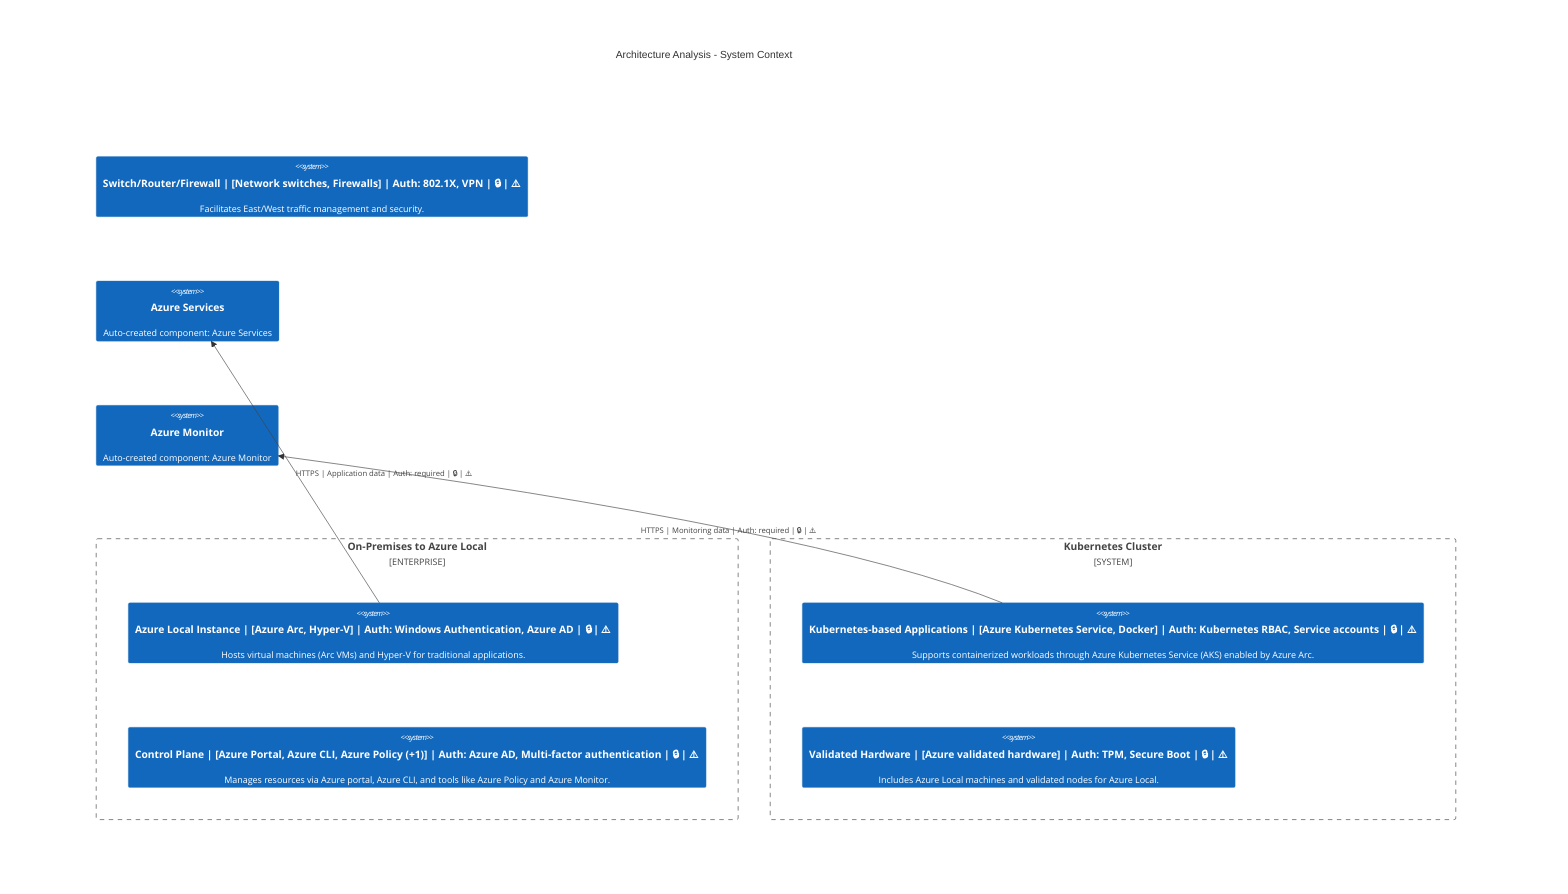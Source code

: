 C4Context
    title Architecture Analysis - System Context
    Enterprise_Boundary(tb_On_Premises_to_Azure_Local, "On-Premises to Azure Local") {
        System(Azure_Local_Instance, "Azure Local Instance | [Azure Arc, Hyper-V] | Auth: Windows Authentication, Azure AD | 🔒 | ⚠️", "Hosts virtual machines (Arc VMs) and Hyper-V for traditional applications.")
        System(Control_Plane, "Control Plane | [Azure Portal, Azure CLI, Azure Policy (+1)] | Auth: Azure AD, Multi-factor authentication | 🔒 | ⚠️", "Manages resources via Azure portal, Azure CLI, and tools like Azure Policy and Azure Monitor.")
    }
    System_Boundary(tb_Kubernetes_Cluster, "Kubernetes Cluster") {
        System(Kubernetes_based_Applications, "Kubernetes-based Applications | [Azure Kubernetes Service, Docker] | Auth: Kubernetes RBAC, Service accounts | 🔒 | ⚠️", "Supports containerized workloads through Azure Kubernetes Service (AKS) enabled by Azure Arc.")
        System(Validated_Hardware, "Validated Hardware | [Azure validated hardware] | Auth: TPM, Secure Boot | 🔒 | ⚠️", "Includes Azure Local machines and validated nodes for Azure Local.")
    }
    System(Switch_Router_Firewall, "Switch/Router/Firewall | [Network switches, Firewalls] | Auth: 802.1X, VPN | 🔒 | ⚠️", "Facilitates East/West traffic management and security.")
    System(Azure_Services, "Azure Services", "Auto-created component: Azure Services")
    System(Azure_Monitor, "Azure Monitor", "Auto-created component: Azure Monitor")

    Rel(Azure_Local_Instance, Azure_Services, "HTTPS | Application data | Auth: required | 🔒 | ⚠️")
    Rel(Kubernetes_based_Applications, Azure_Monitor, "HTTPS | Monitoring data | Auth: required | 🔒 | ⚠️")